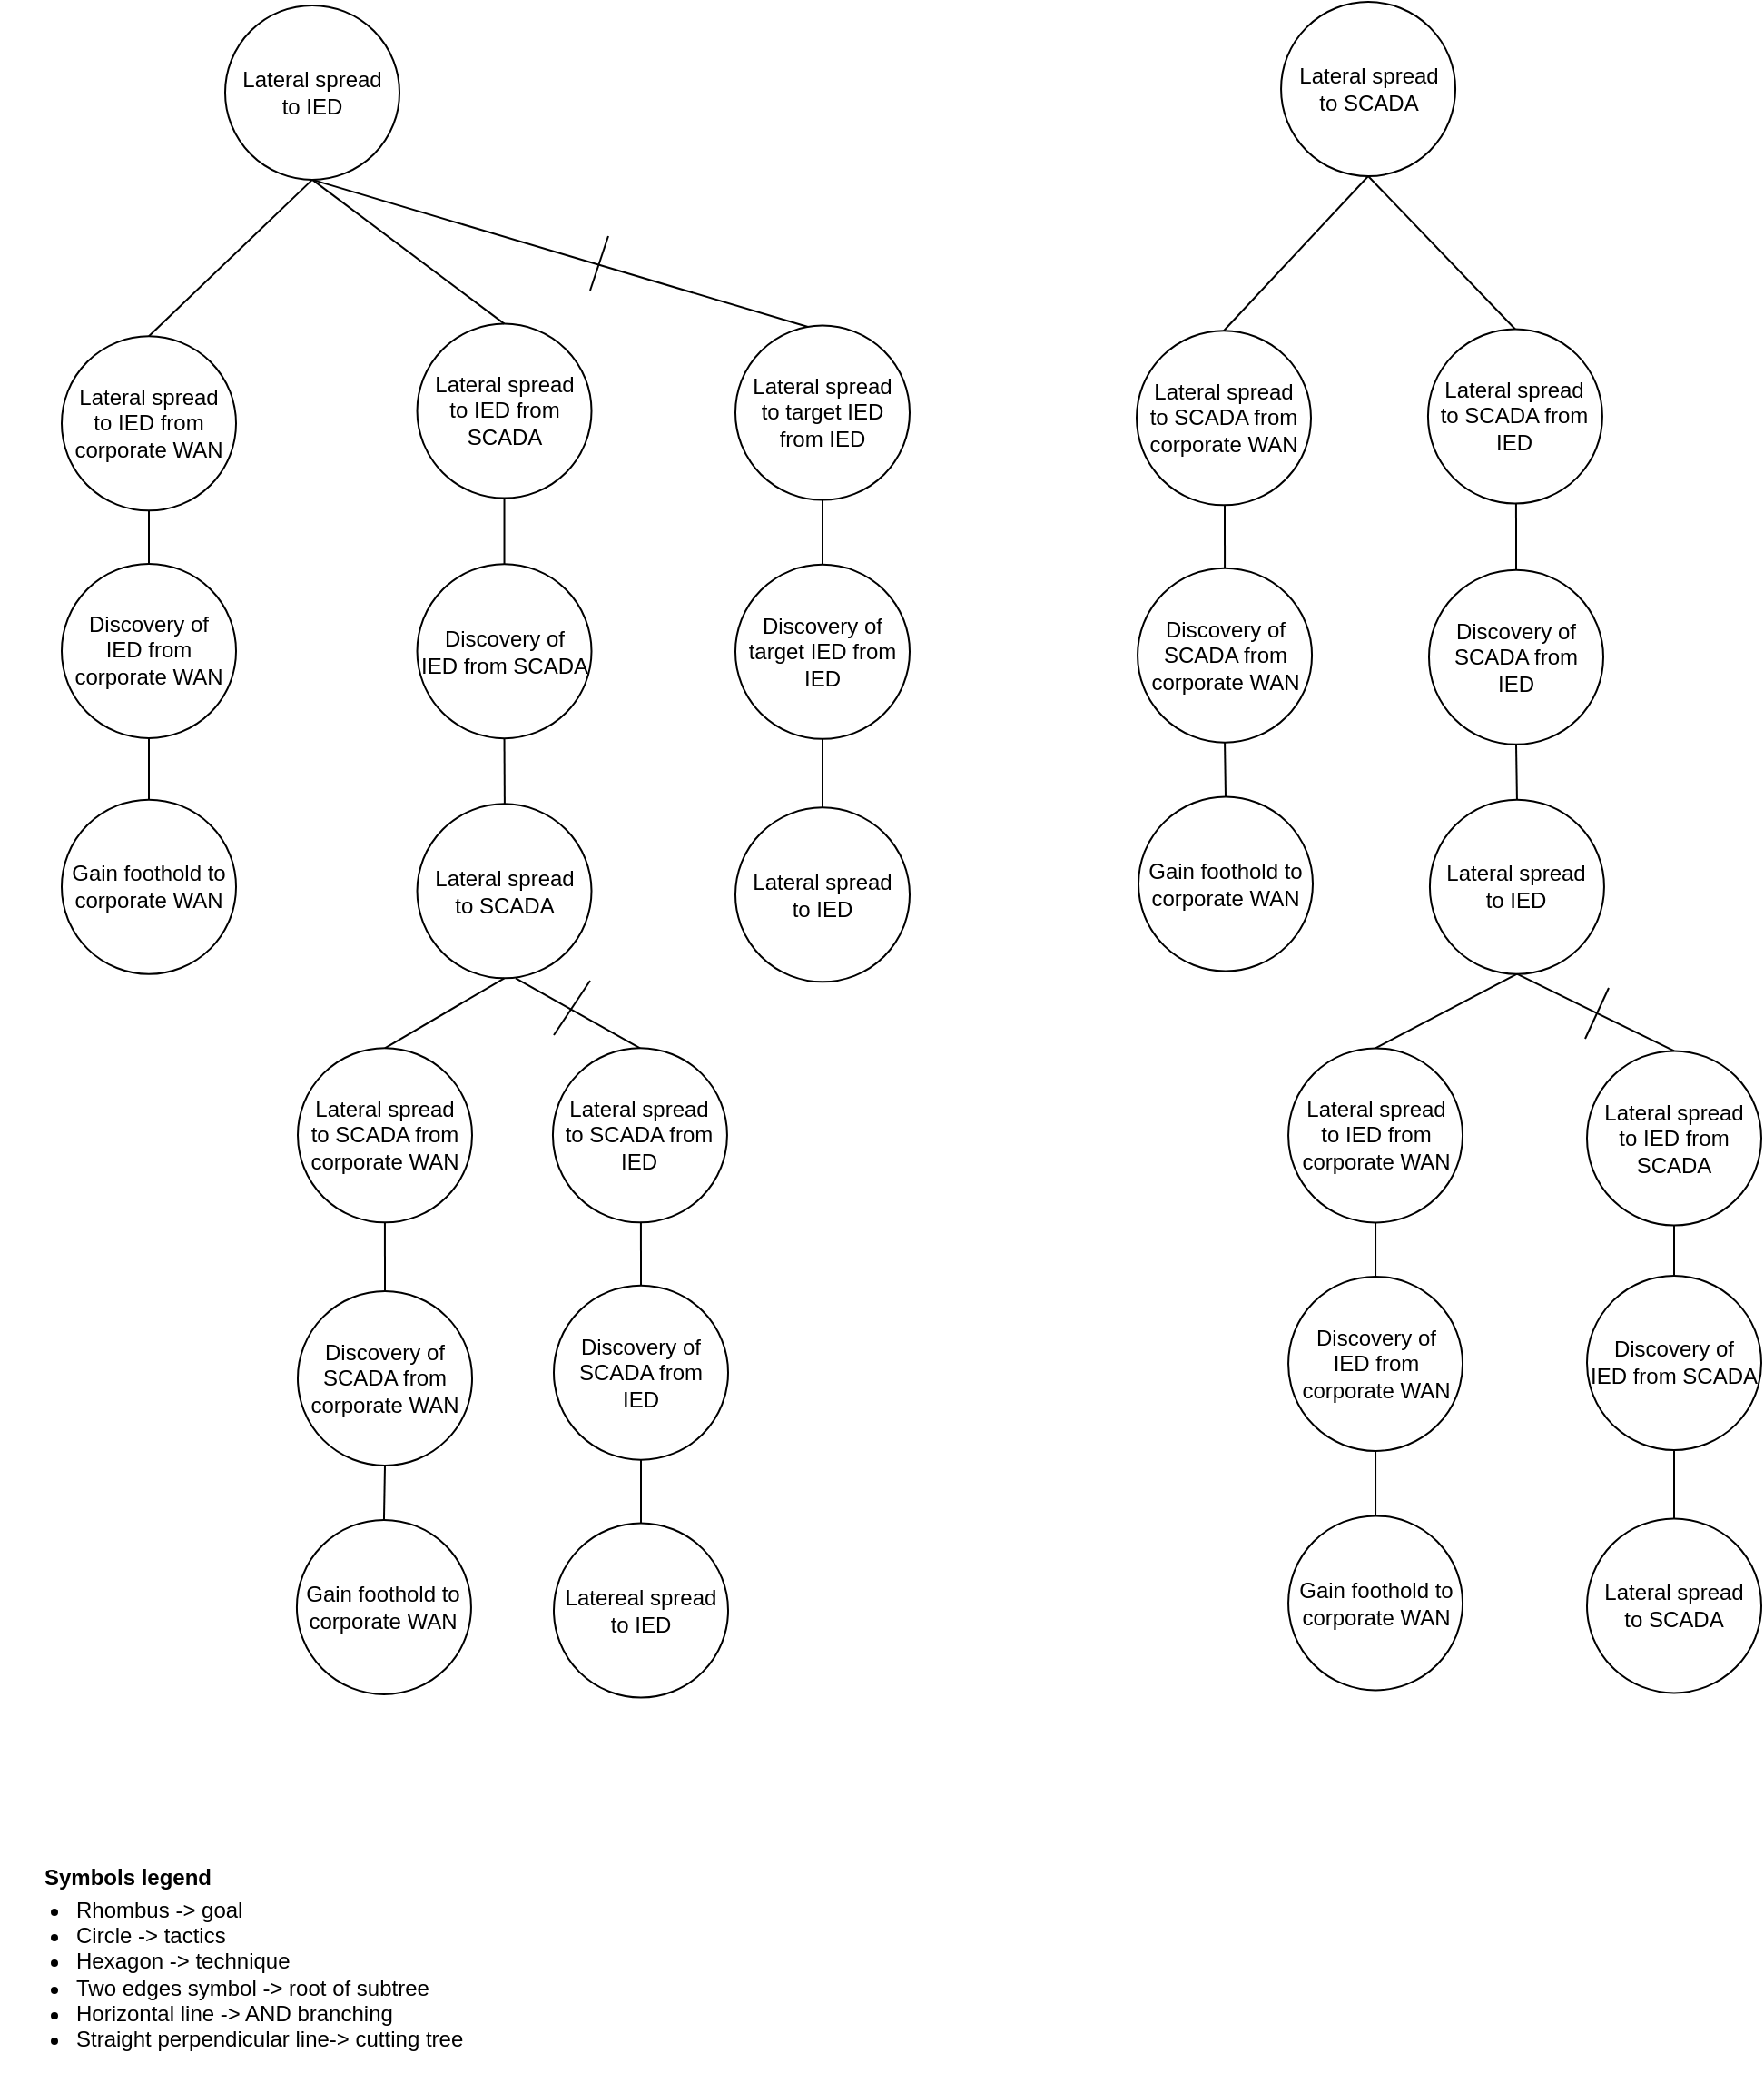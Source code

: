 <mxfile version="16.1.2" type="device"><diagram id="xbHYeiGO_CIbIeRIyyaW" name="Page-1"><mxGraphModel dx="5672" dy="905" grid="1" gridSize="10" guides="1" tooltips="1" connect="1" arrows="1" fold="1" page="1" pageScale="1" pageWidth="850" pageHeight="1100" math="0" shadow="0"><root><mxCell id="0"/><mxCell id="1" parent="0"/><mxCell id="A3K8B1xX85LwOK0DyzmP-1" value="&lt;font style=&quot;font-size: 12px&quot;&gt;Symbols legend&lt;/font&gt;" style="text;strokeColor=none;fillColor=none;html=1;fontSize=24;fontStyle=1;verticalAlign=middle;align=center;" parent="1" vertex="1"><mxGeometry x="-4205" y="1340.0" width="100" height="40" as="geometry"/></mxCell><mxCell id="A3K8B1xX85LwOK0DyzmP-2" value="&lt;ul&gt;&lt;li&gt;&lt;span&gt;Rhombus -&amp;gt; goal&lt;/span&gt;&lt;/li&gt;&lt;li&gt;&lt;span&gt;Circle -&amp;gt; tactics&lt;/span&gt;&lt;br&gt;&lt;/li&gt;&lt;li&gt;Hexagon -&amp;gt; technique&lt;/li&gt;&lt;li&gt;Two edges symbol -&amp;gt; root of subtree&lt;/li&gt;&lt;li&gt;Horizontal line -&amp;gt; AND branching&lt;/li&gt;&lt;li&gt;Straight perpendicular line-&amp;gt; cutting tree&lt;/li&gt;&lt;/ul&gt;" style="text;strokeColor=none;fillColor=none;html=1;whiteSpace=wrap;verticalAlign=middle;overflow=hidden;fontSize=12;" parent="1" vertex="1"><mxGeometry x="-4225" y="1360" width="260" height="110" as="geometry"/></mxCell><mxCell id="hmaVseuMRderILL70iNw-137" value="" style="endArrow=none;html=1;rounded=0;exitX=0.5;exitY=0;exitDx=0;exitDy=0;" parent="1" source="hmaVseuMRderILL70iNw-139" target="hmaVseuMRderILL70iNw-138" edge="1"><mxGeometry width="50" height="50" relative="1" as="geometry"><mxPoint x="-4142.5" y="644.02" as="sourcePoint"/><mxPoint x="-4142.5" y="604.02" as="targetPoint"/><Array as="points"/></mxGeometry></mxCell><mxCell id="hmaVseuMRderILL70iNw-138" value="Lateral spread&lt;br&gt;to IED from corporate WAN" style="ellipse;whiteSpace=wrap;html=1;aspect=fixed;" parent="1" vertex="1"><mxGeometry x="-4191" y="515.17" width="96" height="96" as="geometry"/></mxCell><mxCell id="hmaVseuMRderILL70iNw-139" value="Discovery of &lt;br&gt;IED from corporate WAN" style="ellipse;whiteSpace=wrap;html=1;aspect=fixed;" parent="1" vertex="1"><mxGeometry x="-4191" y="640.46" width="96" height="96" as="geometry"/></mxCell><mxCell id="hmaVseuMRderILL70iNw-140" value="" style="endArrow=none;html=1;rounded=0;entryX=0.5;entryY=1;entryDx=0;entryDy=0;" parent="1" source="hmaVseuMRderILL70iNw-141" target="hmaVseuMRderILL70iNw-139" edge="1"><mxGeometry width="50" height="50" relative="1" as="geometry"><mxPoint x="-4200" y="763.64" as="sourcePoint"/><mxPoint x="-4245.12" y="741.9" as="targetPoint"/><Array as="points"/></mxGeometry></mxCell><mxCell id="hmaVseuMRderILL70iNw-141" value="Gain foothold to corporate WAN" style="ellipse;whiteSpace=wrap;html=1;aspect=fixed;" parent="1" vertex="1"><mxGeometry x="-4191" y="770.35" width="96" height="96" as="geometry"/></mxCell><mxCell id="hmaVseuMRderILL70iNw-142" value="" style="endArrow=none;html=1;rounded=0;exitX=0.5;exitY=1;exitDx=0;exitDy=0;entryX=0.5;entryY=0;entryDx=0;entryDy=0;" parent="1" source="hmaVseuMRderILL70iNw-143" target="hmaVseuMRderILL70iNw-138" edge="1"><mxGeometry width="50" height="50" relative="1" as="geometry"><mxPoint x="-4099" y="418.5" as="sourcePoint"/><mxPoint x="-4100.5" y="449.56" as="targetPoint"/></mxGeometry></mxCell><mxCell id="hmaVseuMRderILL70iNw-143" value="Lateral spread&lt;br&gt;to IED" style="ellipse;whiteSpace=wrap;html=1;aspect=fixed;" parent="1" vertex="1"><mxGeometry x="-4101" y="332.95" width="96" height="96" as="geometry"/></mxCell><mxCell id="hmaVseuMRderILL70iNw-144" value="" style="endArrow=none;html=1;rounded=0;exitX=0.5;exitY=0;exitDx=0;exitDy=0;" parent="1" source="hmaVseuMRderILL70iNw-146" target="hmaVseuMRderILL70iNw-145" edge="1"><mxGeometry width="50" height="50" relative="1" as="geometry"><mxPoint x="-3946.74" y="635.14" as="sourcePoint"/><mxPoint x="-3946.74" y="595.14" as="targetPoint"/><Array as="points"/></mxGeometry></mxCell><mxCell id="hmaVseuMRderILL70iNw-145" value="Lateral spread&lt;br&gt;to IED from SCADA" style="ellipse;whiteSpace=wrap;html=1;aspect=fixed;" parent="1" vertex="1"><mxGeometry x="-3995.24" y="508.29" width="96" height="96" as="geometry"/></mxCell><mxCell id="hmaVseuMRderILL70iNw-146" value="Discovery of &lt;br&gt;IED from SCADA" style="ellipse;whiteSpace=wrap;html=1;aspect=fixed;" parent="1" vertex="1"><mxGeometry x="-3995.24" y="640.58" width="96" height="96" as="geometry"/></mxCell><mxCell id="hmaVseuMRderILL70iNw-147" value="" style="endArrow=none;html=1;rounded=0;entryX=0.5;entryY=1;entryDx=0;entryDy=0;" parent="1" target="hmaVseuMRderILL70iNw-146" edge="1"><mxGeometry width="50" height="50" relative="1" as="geometry"><mxPoint x="-3947" y="782.95" as="sourcePoint"/><mxPoint x="-4107.24" y="1059.85" as="targetPoint"/><Array as="points"/></mxGeometry></mxCell><mxCell id="hmaVseuMRderILL70iNw-148" value="" style="endArrow=none;html=1;rounded=0;entryX=0.5;entryY=0;entryDx=0;entryDy=0;exitX=0.5;exitY=1;exitDx=0;exitDy=0;" parent="1" source="hmaVseuMRderILL70iNw-143" target="hmaVseuMRderILL70iNw-145" edge="1"><mxGeometry width="50" height="50" relative="1" as="geometry"><mxPoint x="-4041" y="492.95" as="sourcePoint"/><mxPoint x="-3924.74" y="483.56" as="targetPoint"/></mxGeometry></mxCell><mxCell id="hmaVseuMRderILL70iNw-149" value="" style="endArrow=none;html=1;rounded=0;" parent="1" source="hmaVseuMRderILL70iNw-151" edge="1"><mxGeometry width="50" height="50" relative="1" as="geometry"><mxPoint x="-4013.03" y="1042.18" as="sourcePoint"/><mxPoint x="-4013.03" y="1002.18" as="targetPoint"/><Array as="points"/></mxGeometry></mxCell><mxCell id="hmaVseuMRderILL70iNw-150" value="Lateral spread&lt;br&gt;to SCADA from corporate WAN" style="ellipse;whiteSpace=wrap;html=1;aspect=fixed;" parent="1" vertex="1"><mxGeometry x="-4061" y="907.15" width="96" height="96" as="geometry"/></mxCell><mxCell id="hmaVseuMRderILL70iNw-151" value="Discovery of &lt;br&gt;SCADA from corporate WAN" style="ellipse;whiteSpace=wrap;html=1;aspect=fixed;" parent="1" vertex="1"><mxGeometry x="-4061" y="1041.01" width="96" height="96" as="geometry"/></mxCell><mxCell id="hmaVseuMRderILL70iNw-152" value="" style="endArrow=none;html=1;rounded=0;entryX=0.5;entryY=1;entryDx=0;entryDy=0;exitX=0.5;exitY=0;exitDx=0;exitDy=0;" parent="1" source="hmaVseuMRderILL70iNw-153" target="hmaVseuMRderILL70iNw-151" edge="1"><mxGeometry width="50" height="50" relative="1" as="geometry"><mxPoint x="-4015.78" y="1168.06" as="sourcePoint"/><mxPoint x="-4118.03" y="1140.06" as="targetPoint"/><Array as="points"/></mxGeometry></mxCell><mxCell id="hmaVseuMRderILL70iNw-153" value="Gain foothold to corporate WAN" style="ellipse;whiteSpace=wrap;html=1;aspect=fixed;" parent="1" vertex="1"><mxGeometry x="-4061.53" y="1166.95" width="96" height="96" as="geometry"/></mxCell><mxCell id="hmaVseuMRderILL70iNw-154" value="" style="endArrow=none;html=1;rounded=0;" parent="1" source="hmaVseuMRderILL70iNw-156" edge="1"><mxGeometry width="50" height="50" relative="1" as="geometry"><mxPoint x="-3550.5" y="643.99" as="sourcePoint"/><mxPoint x="-3550.5" y="603.99" as="targetPoint"/><Array as="points"/></mxGeometry></mxCell><mxCell id="hmaVseuMRderILL70iNw-155" value="Lateral spread&lt;br&gt;to SCADA from corporate WAN" style="ellipse;whiteSpace=wrap;html=1;aspect=fixed;" parent="1" vertex="1"><mxGeometry x="-3599" y="512.15" width="96" height="96" as="geometry"/></mxCell><mxCell id="hmaVseuMRderILL70iNw-156" value="Discovery of &lt;br&gt;SCADA from corporate WAN" style="ellipse;whiteSpace=wrap;html=1;aspect=fixed;" parent="1" vertex="1"><mxGeometry x="-3598.47" y="642.82" width="96" height="96" as="geometry"/></mxCell><mxCell id="hmaVseuMRderILL70iNw-157" value="" style="endArrow=none;html=1;rounded=0;entryX=0.5;entryY=1;entryDx=0;entryDy=0;exitX=0.5;exitY=0;exitDx=0;exitDy=0;" parent="1" source="hmaVseuMRderILL70iNw-158" target="hmaVseuMRderILL70iNw-156" edge="1"><mxGeometry width="50" height="50" relative="1" as="geometry"><mxPoint x="-3553.25" y="769.87" as="sourcePoint"/><mxPoint x="-3655.5" y="741.87" as="targetPoint"/><Array as="points"/></mxGeometry></mxCell><mxCell id="hmaVseuMRderILL70iNw-158" value="Gain foothold to corporate WAN" style="ellipse;whiteSpace=wrap;html=1;aspect=fixed;" parent="1" vertex="1"><mxGeometry x="-3598" y="768.76" width="96" height="96" as="geometry"/></mxCell><mxCell id="hmaVseuMRderILL70iNw-159" value="Lateral spread&lt;br&gt;to SCADA" style="ellipse;whiteSpace=wrap;html=1;aspect=fixed;" parent="1" vertex="1"><mxGeometry x="-3519.47" y="331.02" width="96" height="96" as="geometry"/></mxCell><mxCell id="hmaVseuMRderILL70iNw-160" value="" style="endArrow=none;html=1;rounded=0;entryX=0.5;entryY=0;entryDx=0;entryDy=0;exitX=0.5;exitY=1;exitDx=0;exitDy=0;" parent="1" source="hmaVseuMRderILL70iNw-159" target="hmaVseuMRderILL70iNw-155" edge="1"><mxGeometry width="50" height="50" relative="1" as="geometry"><mxPoint x="-3519.47" y="451.31" as="sourcePoint"/><mxPoint x="-3541.47" y="341.31" as="targetPoint"/></mxGeometry></mxCell><mxCell id="hmaVseuMRderILL70iNw-161" value="" style="endArrow=none;html=1;rounded=0;" parent="1" source="hmaVseuMRderILL70iNw-163" edge="1"><mxGeometry width="50" height="50" relative="1" as="geometry"><mxPoint x="-3390.03" y="626.08" as="sourcePoint"/><mxPoint x="-3390.03" y="586.08" as="targetPoint"/><Array as="points"/></mxGeometry></mxCell><mxCell id="hmaVseuMRderILL70iNw-162" value="Lateral spread&lt;br&gt;to SCADA from IED" style="ellipse;whiteSpace=wrap;html=1;aspect=fixed;" parent="1" vertex="1"><mxGeometry x="-3438.53" y="511.24" width="96" height="96" as="geometry"/></mxCell><mxCell id="hmaVseuMRderILL70iNw-163" value="Discovery of &lt;br&gt;SCADA from &lt;br&gt;IED" style="ellipse;whiteSpace=wrap;html=1;aspect=fixed;" parent="1" vertex="1"><mxGeometry x="-3438" y="643.91" width="96" height="96" as="geometry"/></mxCell><mxCell id="hmaVseuMRderILL70iNw-164" value="" style="endArrow=none;html=1;rounded=0;entryX=0.5;entryY=0;entryDx=0;entryDy=0;exitX=0.5;exitY=1;exitDx=0;exitDy=0;" parent="1" source="hmaVseuMRderILL70iNw-159" target="hmaVseuMRderILL70iNw-162" edge="1"><mxGeometry width="50" height="50" relative="1" as="geometry"><mxPoint x="-3401.47" y="424.77" as="sourcePoint"/><mxPoint x="-3391.47" y="338.31" as="targetPoint"/></mxGeometry></mxCell><mxCell id="hmaVseuMRderILL70iNw-165" value="" style="endArrow=none;html=1;rounded=0;entryX=0.5;entryY=1;entryDx=0;entryDy=0;" parent="1" source="td6LcZ1iA6FK41rek6ME-13" target="hmaVseuMRderILL70iNw-163" edge="1"><mxGeometry width="50" height="50" relative="1" as="geometry"><mxPoint x="-3429" y="750" as="sourcePoint"/><mxPoint x="-3349" y="735.76" as="targetPoint"/><Array as="points"/></mxGeometry></mxCell><mxCell id="hmaVseuMRderILL70iNw-166" value="Discovery of &lt;br&gt;IED from corporate WAN" style="ellipse;whiteSpace=wrap;html=1;aspect=fixed;" parent="1" vertex="1"><mxGeometry x="-3515.47" y="1032.97" width="96" height="96" as="geometry"/></mxCell><mxCell id="hmaVseuMRderILL70iNw-167" value="" style="endArrow=none;html=1;rounded=0;entryX=0.5;entryY=1;entryDx=0;entryDy=0;exitX=0.5;exitY=0;exitDx=0;exitDy=0;" parent="1" source="hmaVseuMRderILL70iNw-168" target="hmaVseuMRderILL70iNw-166" edge="1"><mxGeometry width="50" height="50" relative="1" as="geometry"><mxPoint x="-3468.78" y="1164.79" as="sourcePoint"/><mxPoint x="-3571.03" y="1136.79" as="targetPoint"/><Array as="points"/></mxGeometry></mxCell><mxCell id="hmaVseuMRderILL70iNw-168" value="Gain foothold to corporate WAN" style="ellipse;whiteSpace=wrap;html=1;aspect=fixed;" parent="1" vertex="1"><mxGeometry x="-3515.47" y="1164.69" width="96" height="96" as="geometry"/></mxCell><mxCell id="hmaVseuMRderILL70iNw-169" value="Lateral spread to&amp;nbsp;IED from corporate WAN" style="ellipse;whiteSpace=wrap;html=1;aspect=fixed;" parent="1" vertex="1"><mxGeometry x="-3515.47" y="907.2" width="96" height="96" as="geometry"/></mxCell><mxCell id="hmaVseuMRderILL70iNw-170" value="" style="endArrow=none;html=1;rounded=0;entryX=0.5;entryY=1;entryDx=0;entryDy=0;exitX=0.5;exitY=0;exitDx=0;exitDy=0;" parent="1" source="hmaVseuMRderILL70iNw-166" target="hmaVseuMRderILL70iNw-169" edge="1"><mxGeometry width="50" height="50" relative="1" as="geometry"><mxPoint x="-3457.47" y="908.84" as="sourcePoint"/><mxPoint x="-3457.47" y="879.26" as="targetPoint"/><Array as="points"/></mxGeometry></mxCell><mxCell id="td6LcZ1iA6FK41rek6ME-1" value="Lateral spread&lt;br&gt;to SCADA" style="ellipse;whiteSpace=wrap;html=1;aspect=fixed;" parent="1" vertex="1"><mxGeometry x="-3995.24" y="772.68" width="96" height="96" as="geometry"/></mxCell><mxCell id="td6LcZ1iA6FK41rek6ME-2" value="" style="endArrow=none;html=1;rounded=0;entryX=0.5;entryY=1;entryDx=0;entryDy=0;exitX=0.5;exitY=0;exitDx=0;exitDy=0;" parent="1" source="hmaVseuMRderILL70iNw-150" target="td6LcZ1iA6FK41rek6ME-1" edge="1"><mxGeometry width="50" height="50" relative="1" as="geometry"><mxPoint x="-4003.47" y="1080.03" as="sourcePoint"/><mxPoint x="-4013" y="868.68" as="targetPoint"/><Array as="points"/></mxGeometry></mxCell><mxCell id="td6LcZ1iA6FK41rek6ME-3" value="" style="endArrow=none;html=1;rounded=0;" parent="1" source="td6LcZ1iA6FK41rek6ME-5" edge="1"><mxGeometry width="50" height="50" relative="1" as="geometry"><mxPoint x="-3872.03" y="1038.99" as="sourcePoint"/><mxPoint x="-3872.03" y="998.99" as="targetPoint"/><Array as="points"/></mxGeometry></mxCell><mxCell id="td6LcZ1iA6FK41rek6ME-4" value="Lateral spread&lt;br&gt;to SCADA from IED" style="ellipse;whiteSpace=wrap;html=1;aspect=fixed;" parent="1" vertex="1"><mxGeometry x="-3920.53" y="907.15" width="96" height="96" as="geometry"/></mxCell><mxCell id="td6LcZ1iA6FK41rek6ME-5" value="Discovery of &lt;br&gt;SCADA from &lt;br&gt;IED" style="ellipse;whiteSpace=wrap;html=1;aspect=fixed;" parent="1" vertex="1"><mxGeometry x="-3920.0" y="1037.82" width="96" height="96" as="geometry"/></mxCell><mxCell id="td6LcZ1iA6FK41rek6ME-6" value="" style="endArrow=none;html=1;rounded=0;entryX=0.5;entryY=0;entryDx=0;entryDy=0;exitX=0.5;exitY=1;exitDx=0;exitDy=0;" parent="1" target="td6LcZ1iA6FK41rek6ME-4" edge="1"><mxGeometry width="50" height="50" relative="1" as="geometry"><mxPoint x="-3941.0" y="868.68" as="sourcePoint"/><mxPoint x="-3861.0" y="785.97" as="targetPoint"/></mxGeometry></mxCell><mxCell id="td6LcZ1iA6FK41rek6ME-7" value="" style="endArrow=none;html=1;rounded=0;entryX=0.5;entryY=1;entryDx=0;entryDy=0;exitX=0.5;exitY=0;exitDx=0;exitDy=0;" parent="1" source="td6LcZ1iA6FK41rek6ME-11" target="td6LcZ1iA6FK41rek6ME-5" edge="1"><mxGeometry width="50" height="50" relative="1" as="geometry"><mxPoint x="-3911.0" y="1158.67" as="sourcePoint"/><mxPoint x="-3831.0" y="1148.67" as="targetPoint"/><Array as="points"/></mxGeometry></mxCell><mxCell id="td6LcZ1iA6FK41rek6ME-11" value="Latereal spread to&amp;nbsp;IED" style="ellipse;whiteSpace=wrap;html=1;aspect=fixed;" parent="1" vertex="1"><mxGeometry x="-3920.0" y="1168.76" width="96" height="96" as="geometry"/></mxCell><mxCell id="td6LcZ1iA6FK41rek6ME-13" value="Lateral spread to&amp;nbsp;IED" style="ellipse;whiteSpace=wrap;html=1;aspect=fixed;" parent="1" vertex="1"><mxGeometry x="-3437.53" y="770.35" width="96" height="96" as="geometry"/></mxCell><mxCell id="td6LcZ1iA6FK41rek6ME-14" value="" style="endArrow=none;html=1;rounded=0;entryX=0.5;entryY=1;entryDx=0;entryDy=0;exitX=0.5;exitY=0;exitDx=0;exitDy=0;" parent="1" source="hmaVseuMRderILL70iNw-169" target="td6LcZ1iA6FK41rek6ME-13" edge="1"><mxGeometry width="50" height="50" relative="1" as="geometry"><mxPoint x="-3881" y="914.2" as="sourcePoint"/><mxPoint x="-3815.24" y="875.73" as="targetPoint"/><Array as="points"/></mxGeometry></mxCell><mxCell id="td6LcZ1iA6FK41rek6ME-15" value="Discovery of&lt;br&gt;IED from SCADA" style="ellipse;whiteSpace=wrap;html=1;aspect=fixed;" parent="1" vertex="1"><mxGeometry x="-3351" y="1032.49" width="96" height="96" as="geometry"/></mxCell><mxCell id="td6LcZ1iA6FK41rek6ME-16" value="" style="endArrow=none;html=1;rounded=0;entryX=0.5;entryY=1;entryDx=0;entryDy=0;exitX=0.5;exitY=0;exitDx=0;exitDy=0;" parent="1" source="td6LcZ1iA6FK41rek6ME-17" target="td6LcZ1iA6FK41rek6ME-15" edge="1"><mxGeometry width="50" height="50" relative="1" as="geometry"><mxPoint x="-3304.31" y="1164.31" as="sourcePoint"/><mxPoint x="-3406.56" y="1136.31" as="targetPoint"/><Array as="points"/></mxGeometry></mxCell><mxCell id="td6LcZ1iA6FK41rek6ME-17" value="Lateral spread&lt;br&gt;to SCADA" style="ellipse;whiteSpace=wrap;html=1;aspect=fixed;" parent="1" vertex="1"><mxGeometry x="-3351" y="1166.21" width="96" height="96" as="geometry"/></mxCell><mxCell id="td6LcZ1iA6FK41rek6ME-18" value="Lateral spread&lt;br&gt;to IED from SCADA" style="ellipse;whiteSpace=wrap;html=1;aspect=fixed;" parent="1" vertex="1"><mxGeometry x="-3351" y="908.72" width="96" height="96" as="geometry"/></mxCell><mxCell id="td6LcZ1iA6FK41rek6ME-19" value="" style="endArrow=none;html=1;rounded=0;entryX=0.5;entryY=1;entryDx=0;entryDy=0;exitX=0.5;exitY=0;exitDx=0;exitDy=0;" parent="1" source="td6LcZ1iA6FK41rek6ME-15" target="td6LcZ1iA6FK41rek6ME-18" edge="1"><mxGeometry width="50" height="50" relative="1" as="geometry"><mxPoint x="-3293" y="908.36" as="sourcePoint"/><mxPoint x="-3293" y="878.78" as="targetPoint"/><Array as="points"/></mxGeometry></mxCell><mxCell id="td6LcZ1iA6FK41rek6ME-20" value="" style="endArrow=none;html=1;rounded=0;entryX=0.5;entryY=1;entryDx=0;entryDy=0;exitX=0.5;exitY=0;exitDx=0;exitDy=0;" parent="1" source="td6LcZ1iA6FK41rek6ME-18" target="td6LcZ1iA6FK41rek6ME-13" edge="1"><mxGeometry width="50" height="50" relative="1" as="geometry"><mxPoint x="-3461.47" y="914.2" as="sourcePoint"/><mxPoint x="-3381" y="856.0" as="targetPoint"/><Array as="points"/></mxGeometry></mxCell><mxCell id="td6LcZ1iA6FK41rek6ME-21" value="" style="endArrow=none;html=1;rounded=0;" parent="1" edge="1"><mxGeometry width="50" height="50" relative="1" as="geometry"><mxPoint x="-3920" y="900" as="sourcePoint"/><mxPoint x="-3900" y="870" as="targetPoint"/></mxGeometry></mxCell><mxCell id="Y4ZD2RI7BnysMc5UBRDJ-1" value="" style="endArrow=none;html=1;rounded=0;exitX=0.5;exitY=1;exitDx=0;exitDy=0;" parent="1" source="hmaVseuMRderILL70iNw-143" edge="1"><mxGeometry width="50" height="50" relative="1" as="geometry"><mxPoint x="-4043" y="438.95" as="sourcePoint"/><mxPoint x="-3780" y="510" as="targetPoint"/></mxGeometry></mxCell><mxCell id="Y4ZD2RI7BnysMc5UBRDJ-2" value="Lateral spread&lt;br&gt;to target IED from IED" style="ellipse;whiteSpace=wrap;html=1;aspect=fixed;" parent="1" vertex="1"><mxGeometry x="-3820" y="509.29" width="96" height="96" as="geometry"/></mxCell><mxCell id="Y4ZD2RI7BnysMc5UBRDJ-3" value="" style="endArrow=none;html=1;rounded=0;exitX=0.5;exitY=1;exitDx=0;exitDy=0;" parent="1" source="Y4ZD2RI7BnysMc5UBRDJ-2" target="Y4ZD2RI7BnysMc5UBRDJ-4" edge="1"><mxGeometry width="50" height="50" relative="1" as="geometry"><mxPoint x="-3927.24" y="651.58" as="sourcePoint"/><mxPoint x="-3830" y="640" as="targetPoint"/><Array as="points"/></mxGeometry></mxCell><mxCell id="Y4ZD2RI7BnysMc5UBRDJ-4" value="Discovery of target IED from IED" style="ellipse;whiteSpace=wrap;html=1;aspect=fixed;" parent="1" vertex="1"><mxGeometry x="-3820" y="640.91" width="96" height="96" as="geometry"/></mxCell><mxCell id="Y4ZD2RI7BnysMc5UBRDJ-5" value="Lateral spread&lt;br&gt;to IED" style="ellipse;whiteSpace=wrap;html=1;aspect=fixed;" parent="1" vertex="1"><mxGeometry x="-3820" y="774.68" width="96" height="96" as="geometry"/></mxCell><mxCell id="Y4ZD2RI7BnysMc5UBRDJ-6" value="" style="endArrow=none;html=1;rounded=0;exitX=0.5;exitY=1;exitDx=0;exitDy=0;" parent="1" source="Y4ZD2RI7BnysMc5UBRDJ-4" target="Y4ZD2RI7BnysMc5UBRDJ-5" edge="1"><mxGeometry width="50" height="50" relative="1" as="geometry"><mxPoint x="-3850" y="760" as="sourcePoint"/><mxPoint x="-3762" y="648.91" as="targetPoint"/><Array as="points"/></mxGeometry></mxCell><mxCell id="Y4ZD2RI7BnysMc5UBRDJ-7" value="" style="endArrow=none;html=1;rounded=0;" parent="1" edge="1"><mxGeometry width="50" height="50" relative="1" as="geometry"><mxPoint x="-3900" y="490" as="sourcePoint"/><mxPoint x="-3890" y="460" as="targetPoint"/></mxGeometry></mxCell><mxCell id="lC9TroJKjhst-jKofjzT-4" value="" style="endArrow=none;html=1;rounded=0;" parent="1" edge="1"><mxGeometry width="50" height="50" relative="1" as="geometry"><mxPoint x="-3352" y="902" as="sourcePoint"/><mxPoint x="-3339" y="874" as="targetPoint"/></mxGeometry></mxCell></root></mxGraphModel></diagram></mxfile>